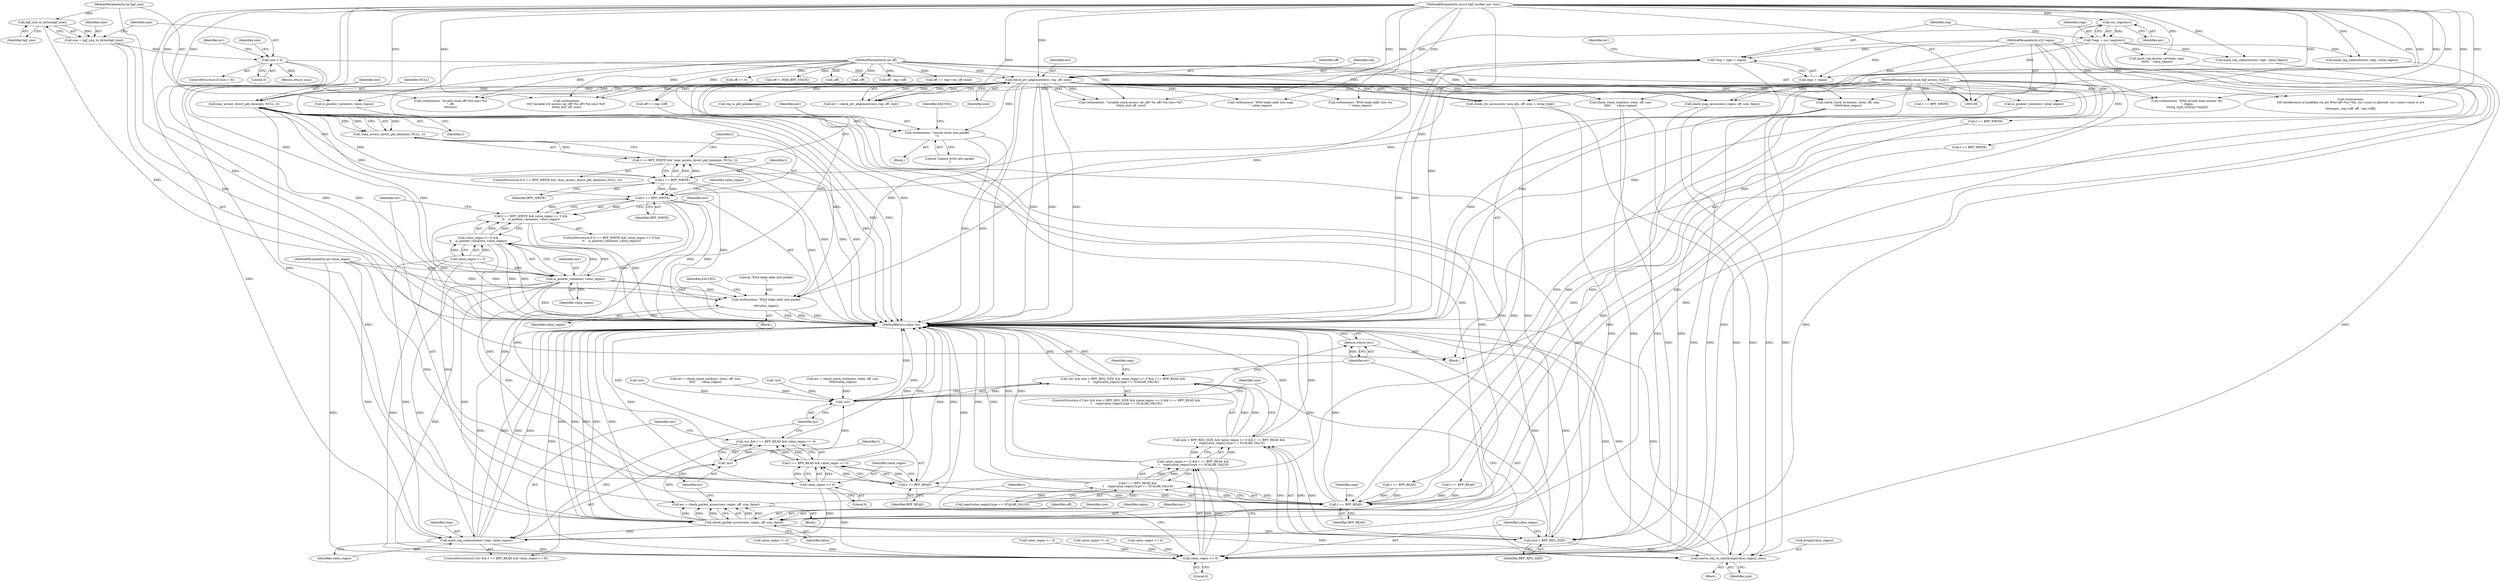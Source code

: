 digraph "0_linux_0c17d1d2c61936401f4702e1846e2c19b200f958_1@pointer" {
"1000468" [label="(Call,may_access_direct_pkt_data(env, NULL, t))"];
"1000149" [label="(Call,check_ptr_alignment(env, reg, off, size))"];
"1000124" [label="(Call,cur_regs(env))"];
"1000107" [label="(MethodParameterIn,struct bpf_verifier_env *env)"];
"1000127" [label="(Call,*reg = regs + regno)"];
"1000122" [label="(Call,*regs = cur_regs(env))"];
"1000109" [label="(MethodParameterIn,u32 regno)"];
"1000110" [label="(MethodParameterIn,int off)"];
"1000142" [label="(Call,size < 0)"];
"1000137" [label="(Call,size = bpf_size_to_bytes(bpf_size))"];
"1000139" [label="(Call,bpf_size_to_bytes(bpf_size))"];
"1000111" [label="(MethodParameterIn,int bpf_size)"];
"1000464" [label="(Call,t == BPF_WRITE)"];
"1000112" [label="(MethodParameterIn,enum bpf_access_type t)"];
"1000467" [label="(Call,!may_access_direct_pkt_data(env, NULL, t))"];
"1000463" [label="(Call,t == BPF_WRITE && !may_access_direct_pkt_data(env, NULL, t))"];
"1000473" [label="(Call,verbose(env, \"cannot write into packet\n\"))"];
"1000481" [label="(Call,t == BPF_WRITE)"];
"1000480" [label="(Call,t == BPF_WRITE && value_regno >= 0 &&\n\t\t    is_pointer_value(env, value_regno))"];
"1000512" [label="(Call,t == BPF_READ)"];
"1000511" [label="(Call,t == BPF_READ && value_regno >= 0)"];
"1000508" [label="(Call,!err && t == BPF_READ && value_regno >= 0)"];
"1000549" [label="(Call,t == BPF_READ)"];
"1000548" [label="(Call,t == BPF_READ &&\n \t    regs[value_regno].type == SCALAR_VALUE)"];
"1000544" [label="(Call,value_regno >= 0 && t == BPF_READ &&\n \t    regs[value_regno].type == SCALAR_VALUE)"];
"1000540" [label="(Call,size < BPF_REG_SIZE && value_regno >= 0 && t == BPF_READ &&\n \t    regs[value_regno].type == SCALAR_VALUE)"];
"1000537" [label="(Call,!err && size < BPF_REG_SIZE && value_regno >= 0 && t == BPF_READ &&\n \t    regs[value_regno].type == SCALAR_VALUE)"];
"1000488" [label="(Call,is_pointer_value(env, value_regno))"];
"1000484" [label="(Call,value_regno >= 0 &&\n\t\t    is_pointer_value(env, value_regno))"];
"1000492" [label="(Call,verbose(env, \"R%d leaks addr into packet\n\",\n\t\t\t\tvalue_regno))"];
"1000501" [label="(Call,check_packet_access(env, regno, off, size, false))"];
"1000499" [label="(Call,err = check_packet_access(env, regno, off, size, false))"];
"1000509" [label="(Call,!err)"];
"1000538" [label="(Call,!err)"];
"1000566" [label="(Return,return err;)"];
"1000518" [label="(Call,mark_reg_unknown(env, regs, value_regno))"];
"1000545" [label="(Call,value_regno >= 0)"];
"1000541" [label="(Call,size < BPF_REG_SIZE)"];
"1000560" [label="(Call,coerce_reg_to_size(&regs[value_regno], size))"];
"1000515" [label="(Call,value_regno >= 0)"];
"1000538" [label="(Call,!err)"];
"1000321" [label="(Call,mark_reg_unknown(env, regs, value_regno))"];
"1000473" [label="(Call,verbose(env, \"cannot write into packet\n\"))"];
"1000549" [label="(Call,t == BPF_READ)"];
"1000461" [label="(Block,)"];
"1000192" [label="(Call,check_map_access(env, regno, off, size, false))"];
"1000483" [label="(Identifier,BPF_WRITE)"];
"1000544" [label="(Call,value_regno >= 0 && t == BPF_READ &&\n \t    regs[value_regno].type == SCALAR_VALUE)"];
"1000183" [label="(Call,verbose(env, \"R%d leaks addr into map\n\", value_regno))"];
"1000381" [label="(Call,verbose(env, \"variable stack access var_off=%s off=%d size=%d\",\n\t\t\t\ttn_buf, off, size))"];
"1000486" [label="(Identifier,value_regno)"];
"1000310" [label="(Call,t == BPF_READ)"];
"1000125" [label="(Identifier,env)"];
"1000109" [label="(MethodParameterIn,u32 regno)"];
"1000519" [label="(Identifier,env)"];
"1000561" [label="(Call,&regs[value_regno])"];
"1000481" [label="(Call,t == BPF_WRITE)"];
"1000257" [label="(Call,off - reg->off)"];
"1000537" [label="(Call,!err && size < BPF_REG_SIZE && value_regno >= 0 && t == BPF_READ &&\n \t    regs[value_regno].type == SCALAR_VALUE)"];
"1000110" [label="(MethodParameterIn,int off)"];
"1000506" [label="(Identifier,false)"];
"1000520" [label="(Identifier,regs)"];
"1000542" [label="(Identifier,size)"];
"1000231" [label="(Call,value_regno >= 0)"];
"1000440" [label="(Call,err = check_stack_write(env, state, off, size,\n\t\t\t\t\t\tvalue_regno))"];
"1000140" [label="(Identifier,bpf_size)"];
"1000128" [label="(Identifier,reg)"];
"1000513" [label="(Identifier,t)"];
"1000227" [label="(Call,t == BPF_WRITE)"];
"1000539" [label="(Identifier,err)"];
"1000172" [label="(Call,t == BPF_WRITE)"];
"1000560" [label="(Call,coerce_reg_to_size(&regs[value_regno], size))"];
"1000516" [label="(Identifier,value_regno)"];
"1000407" [label="(Call,verbose(env, \"invalid stack off=%d size=%d\n\", off,\n\t\t\t\tsize))"];
"1000143" [label="(Identifier,size)"];
"1000250" [label="(Call,verbose(env,\n\t\t\t\t\"dereference of modified ctx ptr R%d off=%d+%d, ctx+const is allowed, ctx+const+const is not\n\",\n\t\t\t\tregno, reg->off, off - reg->off))"];
"1000471" [label="(Identifier,t)"];
"1000565" [label="(Identifier,size)"];
"1000514" [label="(Identifier,BPF_READ)"];
"1000521" [label="(Identifier,value_regno)"];
"1000568" [label="(MethodReturn,static int)"];
"1000559" [label="(Block,)"];
"1000563" [label="(Identifier,regs)"];
"1000500" [label="(Identifier,err)"];
"1000547" [label="(Literal,0)"];
"1000390" [label="(Call,off += reg->var_off.value)"];
"1000488" [label="(Call,is_pointer_value(env, value_regno))"];
"1000127" [label="(Call,*reg = regs + regno)"];
"1000151" [label="(Identifier,reg)"];
"1000479" [label="(ControlStructure,if (t == BPF_WRITE && value_regno >= 0 &&\n\t\t    is_pointer_value(env, value_regno)))"];
"1000459" [label="(Call,reg_is_pkt_pointer(reg))"];
"1000286" [label="(Call,verbose(env,\n\t\t\t\t\"variable ctx access var_off=%s off=%d size=%d\",\n\t\t\t\ttn_buf, off, size))"];
"1000200" [label="(Call,!err)"];
"1000566" [label="(Return,return err;)"];
"1000113" [label="(MethodParameterIn,int value_regno)"];
"1000508" [label="(Call,!err && t == BPF_READ && value_regno >= 0)"];
"1000493" [label="(Identifier,env)"];
"1000465" [label="(Identifier,t)"];
"1000137" [label="(Call,size = bpf_size_to_bytes(bpf_size))"];
"1000555" [label="(Identifier,regs)"];
"1000111" [label="(MethodParameterIn,int bpf_size)"];
"1000135" [label="(Identifier,err)"];
"1000504" [label="(Identifier,off)"];
"1000545" [label="(Call,value_regno >= 0)"];
"1000437" [label="(Call,t == BPF_WRITE)"];
"1000147" [label="(Call,err = check_ptr_alignment(env, reg, off, size))"];
"1000548" [label="(Call,t == BPF_READ &&\n \t    regs[value_regno].type == SCALAR_VALUE)"];
"1000543" [label="(Identifier,BPF_REG_SIZE)"];
"1000149" [label="(Call,check_ptr_alignment(env, reg, off, size))"];
"1000463" [label="(Call,t == BPF_WRITE && !may_access_direct_pkt_data(env, NULL, t))"];
"1000399" [label="(Call,off >= 0)"];
"1000515" [label="(Call,value_regno >= 0)"];
"1000546" [label="(Identifier,value_regno)"];
"1000402" [label="(Call,off < -MAX_BPF_STACK)"];
"1000238" [label="(Call,verbose(env, \"R%d leaks addr into ctx\n\", value_regno))"];
"1000498" [label="(Identifier,EACCES)"];
"1000472" [label="(Block,)"];
"1000468" [label="(Call,may_access_direct_pkt_data(env, NULL, t))"];
"1000112" [label="(MethodParameterIn,enum bpf_access_type t)"];
"1000550" [label="(Identifier,t)"];
"1000499" [label="(Call,err = check_packet_access(env, regno, off, size, false))"];
"1000510" [label="(Identifier,err)"];
"1000466" [label="(Identifier,BPF_WRITE)"];
"1000158" [label="(Call,off += reg->off)"];
"1000495" [label="(Identifier,value_regno)"];
"1000144" [label="(Literal,0)"];
"1000129" [label="(Call,regs + regno)"];
"1000482" [label="(Identifier,t)"];
"1000114" [label="(Block,)"];
"1000492" [label="(Call,verbose(env, \"R%d leaks addr into packet\n\",\n\t\t\t\tvalue_regno))"];
"1000540" [label="(Call,size < BPF_REG_SIZE && value_regno >= 0 && t == BPF_READ &&\n \t    regs[value_regno].type == SCALAR_VALUE)"];
"1000449" [label="(Call,err = check_stack_read(env, state, off, size,\n\t\t\t\t\t       value_regno))"];
"1000124" [label="(Call,cur_regs(env))"];
"1000138" [label="(Identifier,size)"];
"1000552" [label="(Call,regs[value_regno].type == SCALAR_VALUE)"];
"1000142" [label="(Call,size < 0)"];
"1000478" [label="(Identifier,EACCES)"];
"1000470" [label="(Identifier,NULL)"];
"1000451" [label="(Call,check_stack_read(env, state, off, size,\n\t\t\t\t\t       value_regno))"];
"1000485" [label="(Call,value_regno >= 0)"];
"1000206" [label="(Call,value_regno >= 0)"];
"1000176" [label="(Call,value_regno >= 0)"];
"1000484" [label="(Call,value_regno >= 0 &&\n\t\t    is_pointer_value(env, value_regno))"];
"1000511" [label="(Call,t == BPF_READ && value_regno >= 0)"];
"1000203" [label="(Call,t == BPF_READ)"];
"1000469" [label="(Identifier,env)"];
"1000507" [label="(ControlStructure,if (!err && t == BPF_READ && value_regno >= 0))"];
"1000150" [label="(Identifier,env)"];
"1000122" [label="(Call,*regs = cur_regs(env))"];
"1000139" [label="(Call,bpf_size_to_bytes(bpf_size))"];
"1000541" [label="(Call,size < BPF_REG_SIZE)"];
"1000551" [label="(Identifier,BPF_READ)"];
"1000145" [label="(Return,return size;)"];
"1000474" [label="(Identifier,env)"];
"1000475" [label="(Literal,\"cannot write into packet\n\")"];
"1000509" [label="(Call,!err)"];
"1000307" [label="(Call,!err)"];
"1000518" [label="(Call,mark_reg_unknown(env, regs, value_regno))"];
"1000153" [label="(Identifier,size)"];
"1000464" [label="(Call,t == BPF_WRITE)"];
"1000313" [label="(Call,value_regno >= 0)"];
"1000209" [label="(Call,mark_reg_unknown(env, regs, value_regno))"];
"1000505" [label="(Identifier,size)"];
"1000442" [label="(Call,check_stack_write(env, state, off, size,\n\t\t\t\t\t\tvalue_regno))"];
"1000491" [label="(Block,)"];
"1000234" [label="(Call,is_pointer_value(env, value_regno))"];
"1000123" [label="(Identifier,regs)"];
"1000467" [label="(Call,!may_access_direct_pkt_data(env, NULL, t))"];
"1000489" [label="(Identifier,env)"];
"1000107" [label="(MethodParameterIn,struct bpf_verifier_env *env)"];
"1000326" [label="(Call,mark_reg_known_zero(env, regs,\n\t\t\t\t\t\t    value_regno))"];
"1000512" [label="(Call,t == BPF_READ)"];
"1000501" [label="(Call,check_packet_access(env, regno, off, size, false))"];
"1000148" [label="(Identifier,err)"];
"1000490" [label="(Identifier,value_regno)"];
"1000524" [label="(Call,verbose(env, \"R%d invalid mem access '%s'\n\", regno,\n\t\t\treg_type_str[reg->type]))"];
"1000480" [label="(Call,t == BPF_WRITE && value_regno >= 0 &&\n\t\t    is_pointer_value(env, value_regno))"];
"1000503" [label="(Identifier,regno)"];
"1000152" [label="(Identifier,off)"];
"1000536" [label="(ControlStructure,if (!err && size < BPF_REG_SIZE && value_regno >= 0 && t == BPF_READ &&\n \t    regs[value_regno].type == SCALAR_VALUE))"];
"1000462" [label="(ControlStructure,if (t == BPF_WRITE && !may_access_direct_pkt_data(env, NULL, t)))"];
"1000502" [label="(Identifier,env)"];
"1000517" [label="(Literal,0)"];
"1000141" [label="(ControlStructure,if (size < 0))"];
"1000297" [label="(Call,check_ctx_access(env, insn_idx, off, size, t, &reg_type))"];
"1000179" [label="(Call,is_pointer_value(env, value_regno))"];
"1000424" [label="(Call,-off)"];
"1000494" [label="(Literal,\"R%d leaks addr into packet\n\")"];
"1000146" [label="(Identifier,size)"];
"1000434" [label="(Call,-off)"];
"1000567" [label="(Identifier,err)"];
"1000468" -> "1000467"  [label="AST: "];
"1000468" -> "1000471"  [label="CFG: "];
"1000469" -> "1000468"  [label="AST: "];
"1000470" -> "1000468"  [label="AST: "];
"1000471" -> "1000468"  [label="AST: "];
"1000467" -> "1000468"  [label="CFG: "];
"1000468" -> "1000568"  [label="DDG: "];
"1000468" -> "1000568"  [label="DDG: "];
"1000468" -> "1000467"  [label="DDG: "];
"1000468" -> "1000467"  [label="DDG: "];
"1000468" -> "1000467"  [label="DDG: "];
"1000149" -> "1000468"  [label="DDG: "];
"1000107" -> "1000468"  [label="DDG: "];
"1000464" -> "1000468"  [label="DDG: "];
"1000112" -> "1000468"  [label="DDG: "];
"1000468" -> "1000473"  [label="DDG: "];
"1000468" -> "1000481"  [label="DDG: "];
"1000468" -> "1000488"  [label="DDG: "];
"1000468" -> "1000492"  [label="DDG: "];
"1000468" -> "1000501"  [label="DDG: "];
"1000149" -> "1000147"  [label="AST: "];
"1000149" -> "1000153"  [label="CFG: "];
"1000150" -> "1000149"  [label="AST: "];
"1000151" -> "1000149"  [label="AST: "];
"1000152" -> "1000149"  [label="AST: "];
"1000153" -> "1000149"  [label="AST: "];
"1000147" -> "1000149"  [label="CFG: "];
"1000149" -> "1000568"  [label="DDG: "];
"1000149" -> "1000568"  [label="DDG: "];
"1000149" -> "1000568"  [label="DDG: "];
"1000149" -> "1000568"  [label="DDG: "];
"1000149" -> "1000147"  [label="DDG: "];
"1000149" -> "1000147"  [label="DDG: "];
"1000149" -> "1000147"  [label="DDG: "];
"1000149" -> "1000147"  [label="DDG: "];
"1000124" -> "1000149"  [label="DDG: "];
"1000107" -> "1000149"  [label="DDG: "];
"1000127" -> "1000149"  [label="DDG: "];
"1000110" -> "1000149"  [label="DDG: "];
"1000142" -> "1000149"  [label="DDG: "];
"1000149" -> "1000158"  [label="DDG: "];
"1000149" -> "1000179"  [label="DDG: "];
"1000149" -> "1000183"  [label="DDG: "];
"1000149" -> "1000192"  [label="DDG: "];
"1000149" -> "1000192"  [label="DDG: "];
"1000149" -> "1000234"  [label="DDG: "];
"1000149" -> "1000238"  [label="DDG: "];
"1000149" -> "1000250"  [label="DDG: "];
"1000149" -> "1000286"  [label="DDG: "];
"1000149" -> "1000286"  [label="DDG: "];
"1000149" -> "1000297"  [label="DDG: "];
"1000149" -> "1000297"  [label="DDG: "];
"1000149" -> "1000381"  [label="DDG: "];
"1000149" -> "1000381"  [label="DDG: "];
"1000149" -> "1000407"  [label="DDG: "];
"1000149" -> "1000407"  [label="DDG: "];
"1000149" -> "1000442"  [label="DDG: "];
"1000149" -> "1000442"  [label="DDG: "];
"1000149" -> "1000451"  [label="DDG: "];
"1000149" -> "1000451"  [label="DDG: "];
"1000149" -> "1000459"  [label="DDG: "];
"1000149" -> "1000473"  [label="DDG: "];
"1000149" -> "1000488"  [label="DDG: "];
"1000149" -> "1000492"  [label="DDG: "];
"1000149" -> "1000501"  [label="DDG: "];
"1000149" -> "1000501"  [label="DDG: "];
"1000149" -> "1000524"  [label="DDG: "];
"1000124" -> "1000122"  [label="AST: "];
"1000124" -> "1000125"  [label="CFG: "];
"1000125" -> "1000124"  [label="AST: "];
"1000122" -> "1000124"  [label="CFG: "];
"1000124" -> "1000568"  [label="DDG: "];
"1000124" -> "1000122"  [label="DDG: "];
"1000107" -> "1000124"  [label="DDG: "];
"1000107" -> "1000106"  [label="AST: "];
"1000107" -> "1000568"  [label="DDG: "];
"1000107" -> "1000179"  [label="DDG: "];
"1000107" -> "1000183"  [label="DDG: "];
"1000107" -> "1000192"  [label="DDG: "];
"1000107" -> "1000209"  [label="DDG: "];
"1000107" -> "1000234"  [label="DDG: "];
"1000107" -> "1000238"  [label="DDG: "];
"1000107" -> "1000250"  [label="DDG: "];
"1000107" -> "1000286"  [label="DDG: "];
"1000107" -> "1000297"  [label="DDG: "];
"1000107" -> "1000321"  [label="DDG: "];
"1000107" -> "1000326"  [label="DDG: "];
"1000107" -> "1000381"  [label="DDG: "];
"1000107" -> "1000407"  [label="DDG: "];
"1000107" -> "1000442"  [label="DDG: "];
"1000107" -> "1000451"  [label="DDG: "];
"1000107" -> "1000473"  [label="DDG: "];
"1000107" -> "1000488"  [label="DDG: "];
"1000107" -> "1000492"  [label="DDG: "];
"1000107" -> "1000501"  [label="DDG: "];
"1000107" -> "1000518"  [label="DDG: "];
"1000107" -> "1000524"  [label="DDG: "];
"1000127" -> "1000114"  [label="AST: "];
"1000127" -> "1000129"  [label="CFG: "];
"1000128" -> "1000127"  [label="AST: "];
"1000129" -> "1000127"  [label="AST: "];
"1000135" -> "1000127"  [label="CFG: "];
"1000127" -> "1000568"  [label="DDG: "];
"1000127" -> "1000568"  [label="DDG: "];
"1000122" -> "1000127"  [label="DDG: "];
"1000109" -> "1000127"  [label="DDG: "];
"1000122" -> "1000114"  [label="AST: "];
"1000123" -> "1000122"  [label="AST: "];
"1000128" -> "1000122"  [label="CFG: "];
"1000122" -> "1000568"  [label="DDG: "];
"1000122" -> "1000129"  [label="DDG: "];
"1000122" -> "1000209"  [label="DDG: "];
"1000122" -> "1000321"  [label="DDG: "];
"1000122" -> "1000326"  [label="DDG: "];
"1000122" -> "1000518"  [label="DDG: "];
"1000109" -> "1000106"  [label="AST: "];
"1000109" -> "1000568"  [label="DDG: "];
"1000109" -> "1000129"  [label="DDG: "];
"1000109" -> "1000192"  [label="DDG: "];
"1000109" -> "1000250"  [label="DDG: "];
"1000109" -> "1000501"  [label="DDG: "];
"1000109" -> "1000524"  [label="DDG: "];
"1000110" -> "1000106"  [label="AST: "];
"1000110" -> "1000568"  [label="DDG: "];
"1000110" -> "1000158"  [label="DDG: "];
"1000110" -> "1000192"  [label="DDG: "];
"1000110" -> "1000257"  [label="DDG: "];
"1000110" -> "1000286"  [label="DDG: "];
"1000110" -> "1000297"  [label="DDG: "];
"1000110" -> "1000381"  [label="DDG: "];
"1000110" -> "1000390"  [label="DDG: "];
"1000110" -> "1000399"  [label="DDG: "];
"1000110" -> "1000402"  [label="DDG: "];
"1000110" -> "1000407"  [label="DDG: "];
"1000110" -> "1000424"  [label="DDG: "];
"1000110" -> "1000434"  [label="DDG: "];
"1000110" -> "1000442"  [label="DDG: "];
"1000110" -> "1000451"  [label="DDG: "];
"1000110" -> "1000501"  [label="DDG: "];
"1000142" -> "1000141"  [label="AST: "];
"1000142" -> "1000144"  [label="CFG: "];
"1000143" -> "1000142"  [label="AST: "];
"1000144" -> "1000142"  [label="AST: "];
"1000146" -> "1000142"  [label="CFG: "];
"1000148" -> "1000142"  [label="CFG: "];
"1000142" -> "1000568"  [label="DDG: "];
"1000142" -> "1000568"  [label="DDG: "];
"1000137" -> "1000142"  [label="DDG: "];
"1000142" -> "1000145"  [label="DDG: "];
"1000137" -> "1000114"  [label="AST: "];
"1000137" -> "1000139"  [label="CFG: "];
"1000138" -> "1000137"  [label="AST: "];
"1000139" -> "1000137"  [label="AST: "];
"1000143" -> "1000137"  [label="CFG: "];
"1000137" -> "1000568"  [label="DDG: "];
"1000139" -> "1000137"  [label="DDG: "];
"1000139" -> "1000140"  [label="CFG: "];
"1000140" -> "1000139"  [label="AST: "];
"1000139" -> "1000568"  [label="DDG: "];
"1000111" -> "1000139"  [label="DDG: "];
"1000111" -> "1000106"  [label="AST: "];
"1000111" -> "1000568"  [label="DDG: "];
"1000464" -> "1000463"  [label="AST: "];
"1000464" -> "1000466"  [label="CFG: "];
"1000465" -> "1000464"  [label="AST: "];
"1000466" -> "1000464"  [label="AST: "];
"1000469" -> "1000464"  [label="CFG: "];
"1000463" -> "1000464"  [label="CFG: "];
"1000464" -> "1000568"  [label="DDG: "];
"1000464" -> "1000568"  [label="DDG: "];
"1000464" -> "1000463"  [label="DDG: "];
"1000464" -> "1000463"  [label="DDG: "];
"1000112" -> "1000464"  [label="DDG: "];
"1000464" -> "1000481"  [label="DDG: "];
"1000464" -> "1000481"  [label="DDG: "];
"1000112" -> "1000106"  [label="AST: "];
"1000112" -> "1000568"  [label="DDG: "];
"1000112" -> "1000172"  [label="DDG: "];
"1000112" -> "1000203"  [label="DDG: "];
"1000112" -> "1000227"  [label="DDG: "];
"1000112" -> "1000297"  [label="DDG: "];
"1000112" -> "1000310"  [label="DDG: "];
"1000112" -> "1000437"  [label="DDG: "];
"1000112" -> "1000481"  [label="DDG: "];
"1000112" -> "1000512"  [label="DDG: "];
"1000112" -> "1000549"  [label="DDG: "];
"1000467" -> "1000463"  [label="AST: "];
"1000463" -> "1000467"  [label="CFG: "];
"1000467" -> "1000568"  [label="DDG: "];
"1000467" -> "1000463"  [label="DDG: "];
"1000463" -> "1000462"  [label="AST: "];
"1000474" -> "1000463"  [label="CFG: "];
"1000482" -> "1000463"  [label="CFG: "];
"1000463" -> "1000568"  [label="DDG: "];
"1000463" -> "1000568"  [label="DDG: "];
"1000463" -> "1000568"  [label="DDG: "];
"1000473" -> "1000472"  [label="AST: "];
"1000473" -> "1000475"  [label="CFG: "];
"1000474" -> "1000473"  [label="AST: "];
"1000475" -> "1000473"  [label="AST: "];
"1000478" -> "1000473"  [label="CFG: "];
"1000473" -> "1000568"  [label="DDG: "];
"1000473" -> "1000568"  [label="DDG: "];
"1000481" -> "1000480"  [label="AST: "];
"1000481" -> "1000483"  [label="CFG: "];
"1000482" -> "1000481"  [label="AST: "];
"1000483" -> "1000481"  [label="AST: "];
"1000486" -> "1000481"  [label="CFG: "];
"1000480" -> "1000481"  [label="CFG: "];
"1000481" -> "1000568"  [label="DDG: "];
"1000481" -> "1000568"  [label="DDG: "];
"1000481" -> "1000480"  [label="DDG: "];
"1000481" -> "1000480"  [label="DDG: "];
"1000481" -> "1000512"  [label="DDG: "];
"1000481" -> "1000549"  [label="DDG: "];
"1000480" -> "1000479"  [label="AST: "];
"1000480" -> "1000484"  [label="CFG: "];
"1000484" -> "1000480"  [label="AST: "];
"1000493" -> "1000480"  [label="CFG: "];
"1000500" -> "1000480"  [label="CFG: "];
"1000480" -> "1000568"  [label="DDG: "];
"1000480" -> "1000568"  [label="DDG: "];
"1000480" -> "1000568"  [label="DDG: "];
"1000484" -> "1000480"  [label="DDG: "];
"1000484" -> "1000480"  [label="DDG: "];
"1000512" -> "1000511"  [label="AST: "];
"1000512" -> "1000514"  [label="CFG: "];
"1000513" -> "1000512"  [label="AST: "];
"1000514" -> "1000512"  [label="AST: "];
"1000516" -> "1000512"  [label="CFG: "];
"1000511" -> "1000512"  [label="CFG: "];
"1000512" -> "1000568"  [label="DDG: "];
"1000512" -> "1000568"  [label="DDG: "];
"1000512" -> "1000511"  [label="DDG: "];
"1000512" -> "1000511"  [label="DDG: "];
"1000512" -> "1000549"  [label="DDG: "];
"1000512" -> "1000549"  [label="DDG: "];
"1000511" -> "1000508"  [label="AST: "];
"1000511" -> "1000515"  [label="CFG: "];
"1000515" -> "1000511"  [label="AST: "];
"1000508" -> "1000511"  [label="CFG: "];
"1000511" -> "1000568"  [label="DDG: "];
"1000511" -> "1000568"  [label="DDG: "];
"1000511" -> "1000508"  [label="DDG: "];
"1000511" -> "1000508"  [label="DDG: "];
"1000515" -> "1000511"  [label="DDG: "];
"1000515" -> "1000511"  [label="DDG: "];
"1000484" -> "1000511"  [label="DDG: "];
"1000508" -> "1000507"  [label="AST: "];
"1000508" -> "1000509"  [label="CFG: "];
"1000509" -> "1000508"  [label="AST: "];
"1000519" -> "1000508"  [label="CFG: "];
"1000539" -> "1000508"  [label="CFG: "];
"1000508" -> "1000568"  [label="DDG: "];
"1000508" -> "1000568"  [label="DDG: "];
"1000509" -> "1000508"  [label="DDG: "];
"1000549" -> "1000548"  [label="AST: "];
"1000549" -> "1000551"  [label="CFG: "];
"1000550" -> "1000549"  [label="AST: "];
"1000551" -> "1000549"  [label="AST: "];
"1000555" -> "1000549"  [label="CFG: "];
"1000548" -> "1000549"  [label="CFG: "];
"1000549" -> "1000568"  [label="DDG: "];
"1000549" -> "1000568"  [label="DDG: "];
"1000549" -> "1000548"  [label="DDG: "];
"1000549" -> "1000548"  [label="DDG: "];
"1000310" -> "1000549"  [label="DDG: "];
"1000310" -> "1000549"  [label="DDG: "];
"1000437" -> "1000549"  [label="DDG: "];
"1000297" -> "1000549"  [label="DDG: "];
"1000172" -> "1000549"  [label="DDG: "];
"1000203" -> "1000549"  [label="DDG: "];
"1000203" -> "1000549"  [label="DDG: "];
"1000548" -> "1000544"  [label="AST: "];
"1000548" -> "1000552"  [label="CFG: "];
"1000552" -> "1000548"  [label="AST: "];
"1000544" -> "1000548"  [label="CFG: "];
"1000548" -> "1000568"  [label="DDG: "];
"1000548" -> "1000568"  [label="DDG: "];
"1000548" -> "1000544"  [label="DDG: "];
"1000548" -> "1000544"  [label="DDG: "];
"1000552" -> "1000548"  [label="DDG: "];
"1000552" -> "1000548"  [label="DDG: "];
"1000544" -> "1000540"  [label="AST: "];
"1000544" -> "1000545"  [label="CFG: "];
"1000545" -> "1000544"  [label="AST: "];
"1000540" -> "1000544"  [label="CFG: "];
"1000544" -> "1000568"  [label="DDG: "];
"1000544" -> "1000568"  [label="DDG: "];
"1000544" -> "1000540"  [label="DDG: "];
"1000544" -> "1000540"  [label="DDG: "];
"1000545" -> "1000544"  [label="DDG: "];
"1000545" -> "1000544"  [label="DDG: "];
"1000540" -> "1000537"  [label="AST: "];
"1000540" -> "1000541"  [label="CFG: "];
"1000541" -> "1000540"  [label="AST: "];
"1000537" -> "1000540"  [label="CFG: "];
"1000540" -> "1000568"  [label="DDG: "];
"1000540" -> "1000568"  [label="DDG: "];
"1000540" -> "1000537"  [label="DDG: "];
"1000540" -> "1000537"  [label="DDG: "];
"1000541" -> "1000540"  [label="DDG: "];
"1000541" -> "1000540"  [label="DDG: "];
"1000537" -> "1000536"  [label="AST: "];
"1000537" -> "1000538"  [label="CFG: "];
"1000538" -> "1000537"  [label="AST: "];
"1000563" -> "1000537"  [label="CFG: "];
"1000567" -> "1000537"  [label="CFG: "];
"1000537" -> "1000568"  [label="DDG: "];
"1000537" -> "1000568"  [label="DDG: "];
"1000537" -> "1000568"  [label="DDG: "];
"1000538" -> "1000537"  [label="DDG: "];
"1000488" -> "1000484"  [label="AST: "];
"1000488" -> "1000490"  [label="CFG: "];
"1000489" -> "1000488"  [label="AST: "];
"1000490" -> "1000488"  [label="AST: "];
"1000484" -> "1000488"  [label="CFG: "];
"1000488" -> "1000568"  [label="DDG: "];
"1000488" -> "1000484"  [label="DDG: "];
"1000488" -> "1000484"  [label="DDG: "];
"1000485" -> "1000488"  [label="DDG: "];
"1000113" -> "1000488"  [label="DDG: "];
"1000488" -> "1000492"  [label="DDG: "];
"1000488" -> "1000492"  [label="DDG: "];
"1000488" -> "1000501"  [label="DDG: "];
"1000488" -> "1000515"  [label="DDG: "];
"1000488" -> "1000518"  [label="DDG: "];
"1000488" -> "1000545"  [label="DDG: "];
"1000484" -> "1000485"  [label="CFG: "];
"1000485" -> "1000484"  [label="AST: "];
"1000484" -> "1000568"  [label="DDG: "];
"1000484" -> "1000568"  [label="DDG: "];
"1000485" -> "1000484"  [label="DDG: "];
"1000485" -> "1000484"  [label="DDG: "];
"1000492" -> "1000491"  [label="AST: "];
"1000492" -> "1000495"  [label="CFG: "];
"1000493" -> "1000492"  [label="AST: "];
"1000494" -> "1000492"  [label="AST: "];
"1000495" -> "1000492"  [label="AST: "];
"1000498" -> "1000492"  [label="CFG: "];
"1000492" -> "1000568"  [label="DDG: "];
"1000492" -> "1000568"  [label="DDG: "];
"1000492" -> "1000568"  [label="DDG: "];
"1000485" -> "1000492"  [label="DDG: "];
"1000113" -> "1000492"  [label="DDG: "];
"1000501" -> "1000499"  [label="AST: "];
"1000501" -> "1000506"  [label="CFG: "];
"1000502" -> "1000501"  [label="AST: "];
"1000503" -> "1000501"  [label="AST: "];
"1000504" -> "1000501"  [label="AST: "];
"1000505" -> "1000501"  [label="AST: "];
"1000506" -> "1000501"  [label="AST: "];
"1000499" -> "1000501"  [label="CFG: "];
"1000501" -> "1000568"  [label="DDG: "];
"1000501" -> "1000568"  [label="DDG: "];
"1000501" -> "1000568"  [label="DDG: "];
"1000501" -> "1000568"  [label="DDG: "];
"1000501" -> "1000568"  [label="DDG: "];
"1000501" -> "1000499"  [label="DDG: "];
"1000501" -> "1000499"  [label="DDG: "];
"1000501" -> "1000499"  [label="DDG: "];
"1000501" -> "1000499"  [label="DDG: "];
"1000501" -> "1000499"  [label="DDG: "];
"1000158" -> "1000501"  [label="DDG: "];
"1000501" -> "1000518"  [label="DDG: "];
"1000501" -> "1000541"  [label="DDG: "];
"1000501" -> "1000560"  [label="DDG: "];
"1000499" -> "1000461"  [label="AST: "];
"1000500" -> "1000499"  [label="AST: "];
"1000510" -> "1000499"  [label="CFG: "];
"1000499" -> "1000568"  [label="DDG: "];
"1000499" -> "1000509"  [label="DDG: "];
"1000509" -> "1000510"  [label="CFG: "];
"1000510" -> "1000509"  [label="AST: "];
"1000513" -> "1000509"  [label="CFG: "];
"1000509" -> "1000538"  [label="DDG: "];
"1000538" -> "1000539"  [label="CFG: "];
"1000539" -> "1000538"  [label="AST: "];
"1000542" -> "1000538"  [label="CFG: "];
"1000538" -> "1000568"  [label="DDG: "];
"1000200" -> "1000538"  [label="DDG: "];
"1000449" -> "1000538"  [label="DDG: "];
"1000440" -> "1000538"  [label="DDG: "];
"1000307" -> "1000538"  [label="DDG: "];
"1000538" -> "1000566"  [label="DDG: "];
"1000566" -> "1000114"  [label="AST: "];
"1000566" -> "1000567"  [label="CFG: "];
"1000567" -> "1000566"  [label="AST: "];
"1000568" -> "1000566"  [label="CFG: "];
"1000566" -> "1000568"  [label="DDG: "];
"1000567" -> "1000566"  [label="DDG: "];
"1000518" -> "1000507"  [label="AST: "];
"1000518" -> "1000521"  [label="CFG: "];
"1000519" -> "1000518"  [label="AST: "];
"1000520" -> "1000518"  [label="AST: "];
"1000521" -> "1000518"  [label="AST: "];
"1000539" -> "1000518"  [label="CFG: "];
"1000518" -> "1000568"  [label="DDG: "];
"1000518" -> "1000568"  [label="DDG: "];
"1000518" -> "1000568"  [label="DDG: "];
"1000518" -> "1000568"  [label="DDG: "];
"1000485" -> "1000518"  [label="DDG: "];
"1000515" -> "1000518"  [label="DDG: "];
"1000113" -> "1000518"  [label="DDG: "];
"1000518" -> "1000545"  [label="DDG: "];
"1000545" -> "1000547"  [label="CFG: "];
"1000546" -> "1000545"  [label="AST: "];
"1000547" -> "1000545"  [label="AST: "];
"1000550" -> "1000545"  [label="CFG: "];
"1000545" -> "1000568"  [label="DDG: "];
"1000485" -> "1000545"  [label="DDG: "];
"1000234" -> "1000545"  [label="DDG: "];
"1000179" -> "1000545"  [label="DDG: "];
"1000209" -> "1000545"  [label="DDG: "];
"1000176" -> "1000545"  [label="DDG: "];
"1000313" -> "1000545"  [label="DDG: "];
"1000451" -> "1000545"  [label="DDG: "];
"1000442" -> "1000545"  [label="DDG: "];
"1000515" -> "1000545"  [label="DDG: "];
"1000206" -> "1000545"  [label="DDG: "];
"1000326" -> "1000545"  [label="DDG: "];
"1000321" -> "1000545"  [label="DDG: "];
"1000231" -> "1000545"  [label="DDG: "];
"1000113" -> "1000545"  [label="DDG: "];
"1000541" -> "1000543"  [label="CFG: "];
"1000542" -> "1000541"  [label="AST: "];
"1000543" -> "1000541"  [label="AST: "];
"1000546" -> "1000541"  [label="CFG: "];
"1000541" -> "1000568"  [label="DDG: "];
"1000541" -> "1000568"  [label="DDG: "];
"1000451" -> "1000541"  [label="DDG: "];
"1000297" -> "1000541"  [label="DDG: "];
"1000442" -> "1000541"  [label="DDG: "];
"1000192" -> "1000541"  [label="DDG: "];
"1000541" -> "1000560"  [label="DDG: "];
"1000560" -> "1000559"  [label="AST: "];
"1000560" -> "1000565"  [label="CFG: "];
"1000561" -> "1000560"  [label="AST: "];
"1000565" -> "1000560"  [label="AST: "];
"1000567" -> "1000560"  [label="CFG: "];
"1000560" -> "1000568"  [label="DDG: "];
"1000560" -> "1000568"  [label="DDG: "];
"1000560" -> "1000568"  [label="DDG: "];
"1000451" -> "1000560"  [label="DDG: "];
"1000297" -> "1000560"  [label="DDG: "];
"1000442" -> "1000560"  [label="DDG: "];
"1000192" -> "1000560"  [label="DDG: "];
"1000515" -> "1000517"  [label="CFG: "];
"1000516" -> "1000515"  [label="AST: "];
"1000517" -> "1000515"  [label="AST: "];
"1000515" -> "1000568"  [label="DDG: "];
"1000485" -> "1000515"  [label="DDG: "];
"1000113" -> "1000515"  [label="DDG: "];
}
